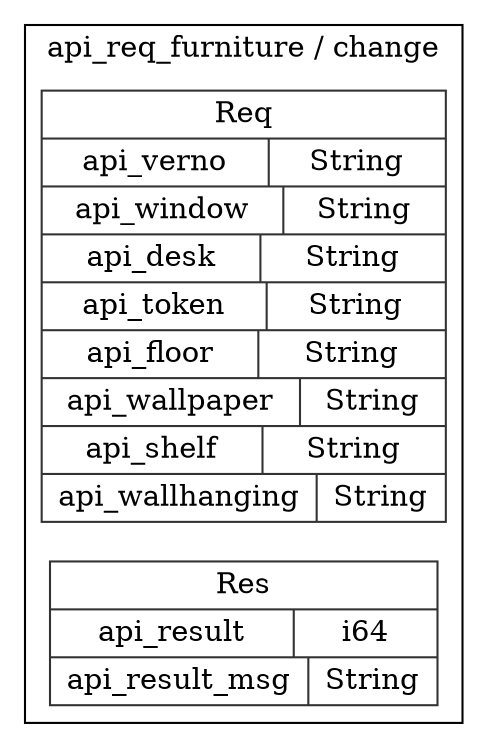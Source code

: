 digraph {
  rankdir=LR;
  subgraph cluster_0 {
    label="api_req_furniture / change";
    node [style="filled", color=white, style="solid", color=gray20];
    api_req_furniture__change__Req [label="<Req> Req  | { api_verno | <api_verno> String } | { api_window | <api_window> String } | { api_desk | <api_desk> String } | { api_token | <api_token> String } | { api_floor | <api_floor> String } | { api_wallpaper | <api_wallpaper> String } | { api_shelf | <api_shelf> String } | { api_wallhanging | <api_wallhanging> String }", shape=record];
    api_req_furniture__change__Res [label="<Res> Res  | { api_result | <api_result> i64 } | { api_result_msg | <api_result_msg> String }", shape=record];
  }
}
